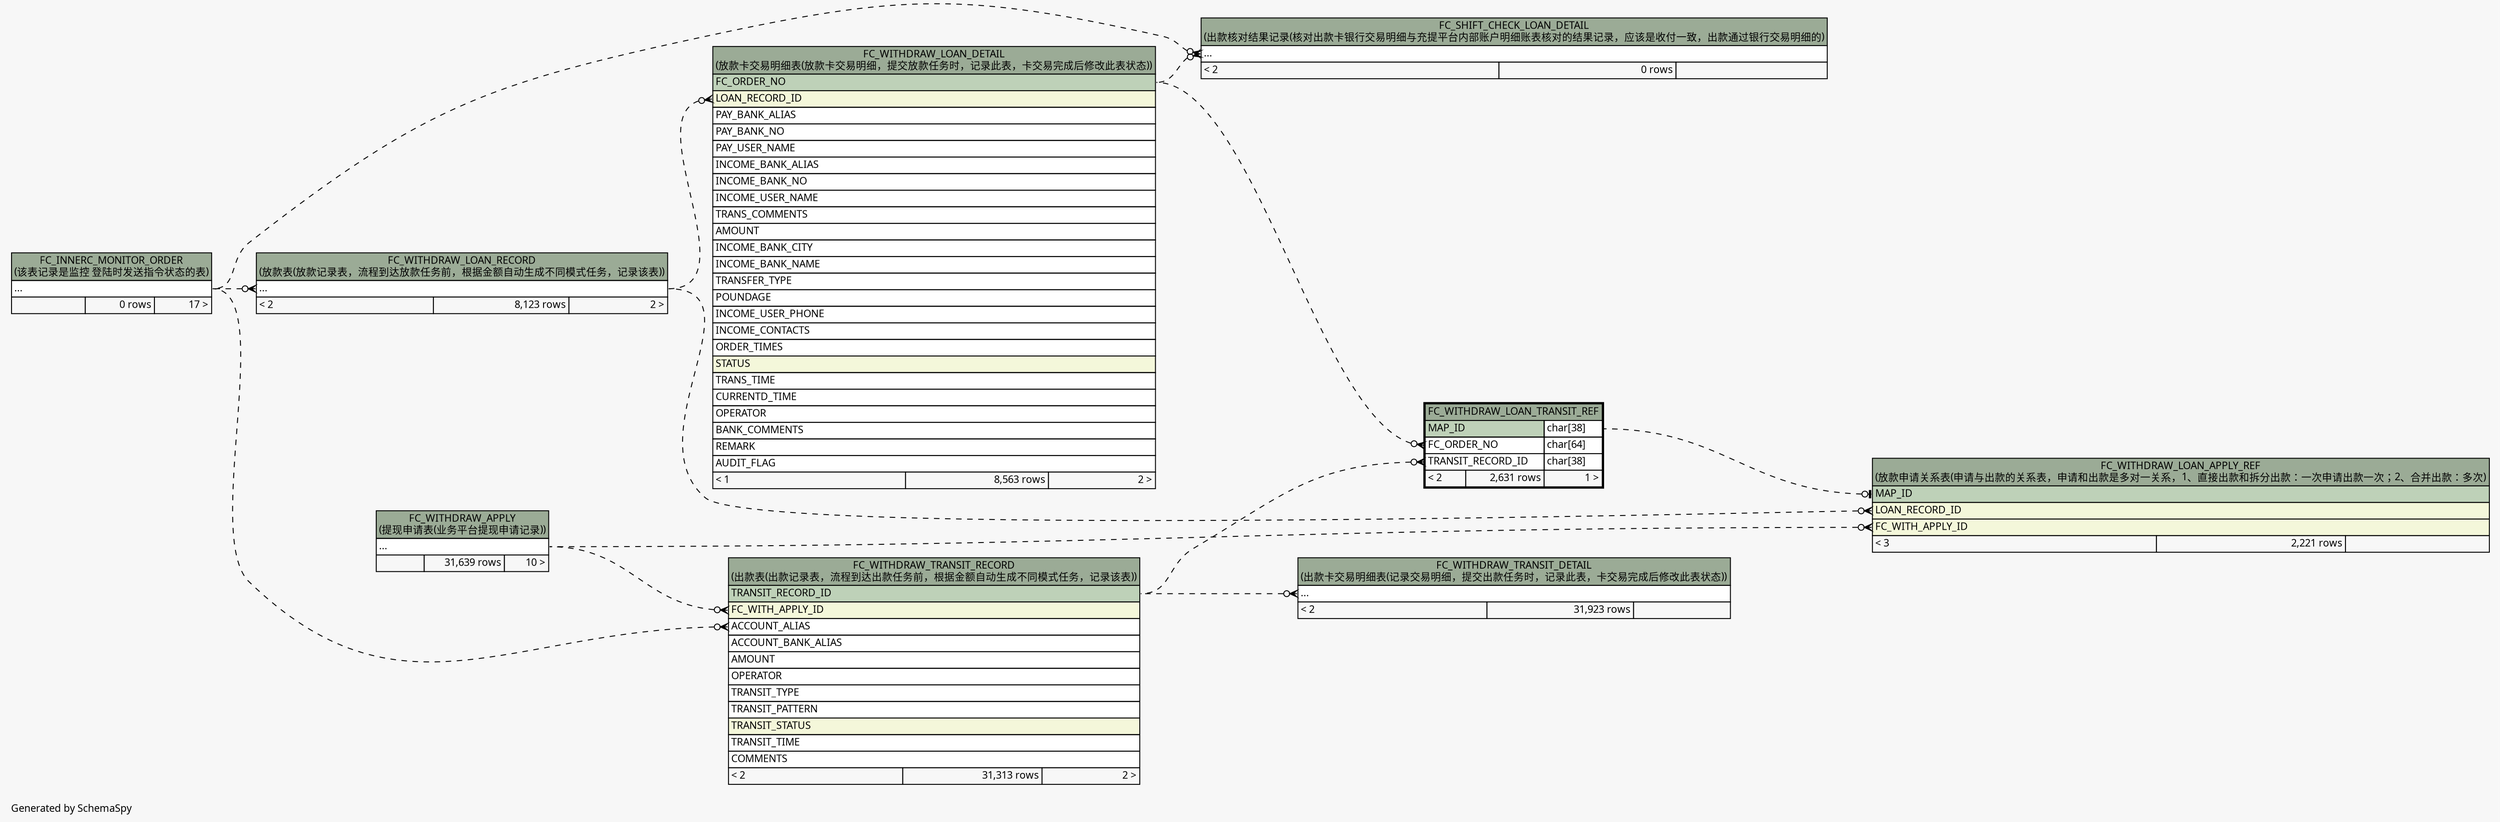 // dot 2.26.0 on Linux 2.6.32-504.8.1.el6.x86_64
// SchemaSpy rev Unknown
digraph "impliedTwoDegreesRelationshipsDiagram" {
  graph [
    rankdir="RL"
    bgcolor="#f7f7f7"
    label="\nGenerated by SchemaSpy"
    labeljust="l"
    nodesep="0.18"
    ranksep="0.46"
    fontname="Microsoft YaHei"
    fontsize="11"
  ];
  node [
    fontname="Microsoft YaHei"
    fontsize="11"
    shape="plaintext"
  ];
  edge [
    arrowsize="0.8"
  ];
  "FC_SHIFT_CHECK_LOAN_DETAIL":"elipses":w -> "FC_INNERC_MONITOR_ORDER":"elipses":e [arrowhead=none dir=back arrowtail=crowodot style=dashed];
  "FC_SHIFT_CHECK_LOAN_DETAIL":"elipses":w -> "FC_WITHDRAW_LOAN_DETAIL":"FC_ORDER_NO":e [arrowhead=none dir=back arrowtail=crowodot style=dashed];
  "FC_WITHDRAW_LOAN_APPLY_REF":"FC_WITH_APPLY_ID":w -> "FC_WITHDRAW_APPLY":"elipses":e [arrowhead=none dir=back arrowtail=crowodot style=dashed];
  "FC_WITHDRAW_LOAN_APPLY_REF":"LOAN_RECORD_ID":w -> "FC_WITHDRAW_LOAN_RECORD":"elipses":e [arrowhead=none dir=back arrowtail=crowodot style=dashed];
  "FC_WITHDRAW_LOAN_APPLY_REF":"MAP_ID":w -> "FC_WITHDRAW_LOAN_TRANSIT_REF":"MAP_ID.type":e [arrowhead=none dir=back arrowtail=teeodot style=dashed];
  "FC_WITHDRAW_LOAN_DETAIL":"LOAN_RECORD_ID":w -> "FC_WITHDRAW_LOAN_RECORD":"elipses":e [arrowhead=none dir=back arrowtail=crowodot style=dashed];
  "FC_WITHDRAW_LOAN_RECORD":"elipses":w -> "FC_INNERC_MONITOR_ORDER":"elipses":e [arrowhead=none dir=back arrowtail=crowodot style=dashed];
  "FC_WITHDRAW_LOAN_TRANSIT_REF":"FC_ORDER_NO":w -> "FC_WITHDRAW_LOAN_DETAIL":"FC_ORDER_NO":e [arrowhead=none dir=back arrowtail=crowodot style=dashed];
  "FC_WITHDRAW_LOAN_TRANSIT_REF":"TRANSIT_RECORD_ID":w -> "FC_WITHDRAW_TRANSIT_RECORD":"TRANSIT_RECORD_ID":e [arrowhead=none dir=back arrowtail=crowodot style=dashed];
  "FC_WITHDRAW_TRANSIT_DETAIL":"elipses":w -> "FC_WITHDRAW_TRANSIT_RECORD":"TRANSIT_RECORD_ID":e [arrowhead=none dir=back arrowtail=crowodot style=dashed];
  "FC_WITHDRAW_TRANSIT_RECORD":"ACCOUNT_ALIAS":w -> "FC_INNERC_MONITOR_ORDER":"elipses":e [arrowhead=none dir=back arrowtail=crowodot style=dashed];
  "FC_WITHDRAW_TRANSIT_RECORD":"FC_WITH_APPLY_ID":w -> "FC_WITHDRAW_APPLY":"elipses":e [arrowhead=none dir=back arrowtail=crowodot style=dashed];
  "FC_INNERC_MONITOR_ORDER" [
    label=<
    <TABLE BORDER="0" CELLBORDER="1" CELLSPACING="0" BGCOLOR="#ffffff">
      <TR><TD COLSPAN="3" BGCOLOR="#9bab96" ALIGN="CENTER">FC_INNERC_MONITOR_ORDER<br/>(该表记录是监控 登陆时发送指令状态的表)</TD></TR>
      <TR><TD PORT="elipses" COLSPAN="3" ALIGN="LEFT">...</TD></TR>
      <TR><TD ALIGN="LEFT" BGCOLOR="#f7f7f7">  </TD><TD ALIGN="RIGHT" BGCOLOR="#f7f7f7">0 rows</TD><TD ALIGN="RIGHT" BGCOLOR="#f7f7f7">17 &gt;</TD></TR>
    </TABLE>>
    URL="FC_INNERC_MONITOR_ORDER.html"
    tooltip="FC_INNERC_MONITOR_ORDER"
  ];
  "FC_SHIFT_CHECK_LOAN_DETAIL" [
    label=<
    <TABLE BORDER="0" CELLBORDER="1" CELLSPACING="0" BGCOLOR="#ffffff">
      <TR><TD COLSPAN="3" BGCOLOR="#9bab96" ALIGN="CENTER">FC_SHIFT_CHECK_LOAN_DETAIL<br/>(出款核对结果记录(核对出款卡银行交易明细与充提平台内部账户明细账表核对的结果记录，应该是收付一致，出款通过银行交易明细的)</TD></TR>
      <TR><TD PORT="elipses" COLSPAN="3" ALIGN="LEFT">...</TD></TR>
      <TR><TD ALIGN="LEFT" BGCOLOR="#f7f7f7">&lt; 2</TD><TD ALIGN="RIGHT" BGCOLOR="#f7f7f7">0 rows</TD><TD ALIGN="RIGHT" BGCOLOR="#f7f7f7">  </TD></TR>
    </TABLE>>
    URL="FC_SHIFT_CHECK_LOAN_DETAIL.html"
    tooltip="FC_SHIFT_CHECK_LOAN_DETAIL"
  ];
  "FC_WITHDRAW_APPLY" [
    label=<
    <TABLE BORDER="0" CELLBORDER="1" CELLSPACING="0" BGCOLOR="#ffffff">
      <TR><TD COLSPAN="3" BGCOLOR="#9bab96" ALIGN="CENTER">FC_WITHDRAW_APPLY<br/>(提现申请表(业务平台提现申请记录))</TD></TR>
      <TR><TD PORT="elipses" COLSPAN="3" ALIGN="LEFT">...</TD></TR>
      <TR><TD ALIGN="LEFT" BGCOLOR="#f7f7f7">  </TD><TD ALIGN="RIGHT" BGCOLOR="#f7f7f7">31,639 rows</TD><TD ALIGN="RIGHT" BGCOLOR="#f7f7f7">10 &gt;</TD></TR>
    </TABLE>>
    URL="FC_WITHDRAW_APPLY.html"
    tooltip="FC_WITHDRAW_APPLY"
  ];
  "FC_WITHDRAW_LOAN_APPLY_REF" [
    label=<
    <TABLE BORDER="0" CELLBORDER="1" CELLSPACING="0" BGCOLOR="#ffffff">
      <TR><TD COLSPAN="3" BGCOLOR="#9bab96" ALIGN="CENTER">FC_WITHDRAW_LOAN_APPLY_REF<br/>(放款申请关系表(申请与出款的关系表，申请和出款是多对一关系，1、直接出款和拆分出款：一次申请出款一次；2、合并出款：多次)</TD></TR>
      <TR><TD PORT="MAP_ID" COLSPAN="3" BGCOLOR="#bed1b8" ALIGN="LEFT">MAP_ID</TD></TR>
      <TR><TD PORT="LOAN_RECORD_ID" COLSPAN="3" BGCOLOR="#f4f7da" ALIGN="LEFT">LOAN_RECORD_ID</TD></TR>
      <TR><TD PORT="FC_WITH_APPLY_ID" COLSPAN="3" BGCOLOR="#f4f7da" ALIGN="LEFT">FC_WITH_APPLY_ID</TD></TR>
      <TR><TD ALIGN="LEFT" BGCOLOR="#f7f7f7">&lt; 3</TD><TD ALIGN="RIGHT" BGCOLOR="#f7f7f7">2,221 rows</TD><TD ALIGN="RIGHT" BGCOLOR="#f7f7f7">  </TD></TR>
    </TABLE>>
    URL="FC_WITHDRAW_LOAN_APPLY_REF.html"
    tooltip="FC_WITHDRAW_LOAN_APPLY_REF"
  ];
  "FC_WITHDRAW_LOAN_DETAIL" [
    label=<
    <TABLE BORDER="0" CELLBORDER="1" CELLSPACING="0" BGCOLOR="#ffffff">
      <TR><TD COLSPAN="3" BGCOLOR="#9bab96" ALIGN="CENTER">FC_WITHDRAW_LOAN_DETAIL<br/>(放款卡交易明细表(放款卡交易明细，提交放款任务时，记录此表，卡交易完成后修改此表状态))</TD></TR>
      <TR><TD PORT="FC_ORDER_NO" COLSPAN="3" BGCOLOR="#bed1b8" ALIGN="LEFT">FC_ORDER_NO</TD></TR>
      <TR><TD PORT="LOAN_RECORD_ID" COLSPAN="3" BGCOLOR="#f4f7da" ALIGN="LEFT">LOAN_RECORD_ID</TD></TR>
      <TR><TD PORT="PAY_BANK_ALIAS" COLSPAN="3" ALIGN="LEFT">PAY_BANK_ALIAS</TD></TR>
      <TR><TD PORT="PAY_BANK_NO" COLSPAN="3" ALIGN="LEFT">PAY_BANK_NO</TD></TR>
      <TR><TD PORT="PAY_USER_NAME" COLSPAN="3" ALIGN="LEFT">PAY_USER_NAME</TD></TR>
      <TR><TD PORT="INCOME_BANK_ALIAS" COLSPAN="3" ALIGN="LEFT">INCOME_BANK_ALIAS</TD></TR>
      <TR><TD PORT="INCOME_BANK_NO" COLSPAN="3" ALIGN="LEFT">INCOME_BANK_NO</TD></TR>
      <TR><TD PORT="INCOME_USER_NAME" COLSPAN="3" ALIGN="LEFT">INCOME_USER_NAME</TD></TR>
      <TR><TD PORT="TRANS_COMMENTS" COLSPAN="3" ALIGN="LEFT">TRANS_COMMENTS</TD></TR>
      <TR><TD PORT="AMOUNT" COLSPAN="3" ALIGN="LEFT">AMOUNT</TD></TR>
      <TR><TD PORT="INCOME_BANK_CITY" COLSPAN="3" ALIGN="LEFT">INCOME_BANK_CITY</TD></TR>
      <TR><TD PORT="INCOME_BANK_NAME" COLSPAN="3" ALIGN="LEFT">INCOME_BANK_NAME</TD></TR>
      <TR><TD PORT="TRANSFER_TYPE" COLSPAN="3" ALIGN="LEFT">TRANSFER_TYPE</TD></TR>
      <TR><TD PORT="POUNDAGE" COLSPAN="3" ALIGN="LEFT">POUNDAGE</TD></TR>
      <TR><TD PORT="INCOME_USER_PHONE" COLSPAN="3" ALIGN="LEFT">INCOME_USER_PHONE</TD></TR>
      <TR><TD PORT="INCOME_CONTACTS" COLSPAN="3" ALIGN="LEFT">INCOME_CONTACTS</TD></TR>
      <TR><TD PORT="ORDER_TIMES" COLSPAN="3" ALIGN="LEFT">ORDER_TIMES</TD></TR>
      <TR><TD PORT="STATUS" COLSPAN="3" BGCOLOR="#f4f7da" ALIGN="LEFT">STATUS</TD></TR>
      <TR><TD PORT="TRANS_TIME" COLSPAN="3" ALIGN="LEFT">TRANS_TIME</TD></TR>
      <TR><TD PORT="CURRENTD_TIME" COLSPAN="3" ALIGN="LEFT">CURRENTD_TIME</TD></TR>
      <TR><TD PORT="OPERATOR" COLSPAN="3" ALIGN="LEFT">OPERATOR</TD></TR>
      <TR><TD PORT="BANK_COMMENTS" COLSPAN="3" ALIGN="LEFT">BANK_COMMENTS</TD></TR>
      <TR><TD PORT="REMARK" COLSPAN="3" ALIGN="LEFT">REMARK</TD></TR>
      <TR><TD PORT="AUDIT_FLAG" COLSPAN="3" ALIGN="LEFT">AUDIT_FLAG</TD></TR>
      <TR><TD ALIGN="LEFT" BGCOLOR="#f7f7f7">&lt; 1</TD><TD ALIGN="RIGHT" BGCOLOR="#f7f7f7">8,563 rows</TD><TD ALIGN="RIGHT" BGCOLOR="#f7f7f7">2 &gt;</TD></TR>
    </TABLE>>
    URL="FC_WITHDRAW_LOAN_DETAIL.html"
    tooltip="FC_WITHDRAW_LOAN_DETAIL"
  ];
  "FC_WITHDRAW_LOAN_RECORD" [
    label=<
    <TABLE BORDER="0" CELLBORDER="1" CELLSPACING="0" BGCOLOR="#ffffff">
      <TR><TD COLSPAN="3" BGCOLOR="#9bab96" ALIGN="CENTER">FC_WITHDRAW_LOAN_RECORD<br/>(放款表(放款记录表，流程到达放款任务前，根据金额自动生成不同模式任务，记录该表))</TD></TR>
      <TR><TD PORT="elipses" COLSPAN="3" ALIGN="LEFT">...</TD></TR>
      <TR><TD ALIGN="LEFT" BGCOLOR="#f7f7f7">&lt; 2</TD><TD ALIGN="RIGHT" BGCOLOR="#f7f7f7">8,123 rows</TD><TD ALIGN="RIGHT" BGCOLOR="#f7f7f7">2 &gt;</TD></TR>
    </TABLE>>
    URL="FC_WITHDRAW_LOAN_RECORD.html"
    tooltip="FC_WITHDRAW_LOAN_RECORD"
  ];
  "FC_WITHDRAW_LOAN_TRANSIT_REF" [
    label=<
    <TABLE BORDER="2" CELLBORDER="1" CELLSPACING="0" BGCOLOR="#ffffff">
      <TR><TD COLSPAN="3" BGCOLOR="#9bab96" ALIGN="CENTER">FC_WITHDRAW_LOAN_TRANSIT_REF</TD></TR>
      <TR><TD PORT="MAP_ID" COLSPAN="2" BGCOLOR="#bed1b8" ALIGN="LEFT">MAP_ID</TD><TD PORT="MAP_ID.type" ALIGN="LEFT">char[38]</TD></TR>
      <TR><TD PORT="FC_ORDER_NO" COLSPAN="2" ALIGN="LEFT">FC_ORDER_NO</TD><TD PORT="FC_ORDER_NO.type" ALIGN="LEFT">char[64]</TD></TR>
      <TR><TD PORT="TRANSIT_RECORD_ID" COLSPAN="2" ALIGN="LEFT">TRANSIT_RECORD_ID</TD><TD PORT="TRANSIT_RECORD_ID.type" ALIGN="LEFT">char[38]</TD></TR>
      <TR><TD ALIGN="LEFT" BGCOLOR="#f7f7f7">&lt; 2</TD><TD ALIGN="RIGHT" BGCOLOR="#f7f7f7">2,631 rows</TD><TD ALIGN="RIGHT" BGCOLOR="#f7f7f7">1 &gt;</TD></TR>
    </TABLE>>
    URL="FC_WITHDRAW_LOAN_TRANSIT_REF.html"
    tooltip="FC_WITHDRAW_LOAN_TRANSIT_REF"
  ];
  "FC_WITHDRAW_TRANSIT_DETAIL" [
    label=<
    <TABLE BORDER="0" CELLBORDER="1" CELLSPACING="0" BGCOLOR="#ffffff">
      <TR><TD COLSPAN="3" BGCOLOR="#9bab96" ALIGN="CENTER">FC_WITHDRAW_TRANSIT_DETAIL<br/>(出款卡交易明细表(记录交易明细，提交出款任务时，记录此表，卡交易完成后修改此表状态))</TD></TR>
      <TR><TD PORT="elipses" COLSPAN="3" ALIGN="LEFT">...</TD></TR>
      <TR><TD ALIGN="LEFT" BGCOLOR="#f7f7f7">&lt; 2</TD><TD ALIGN="RIGHT" BGCOLOR="#f7f7f7">31,923 rows</TD><TD ALIGN="RIGHT" BGCOLOR="#f7f7f7">  </TD></TR>
    </TABLE>>
    URL="FC_WITHDRAW_TRANSIT_DETAIL.html"
    tooltip="FC_WITHDRAW_TRANSIT_DETAIL"
  ];
  "FC_WITHDRAW_TRANSIT_RECORD" [
    label=<
    <TABLE BORDER="0" CELLBORDER="1" CELLSPACING="0" BGCOLOR="#ffffff">
      <TR><TD COLSPAN="3" BGCOLOR="#9bab96" ALIGN="CENTER">FC_WITHDRAW_TRANSIT_RECORD<br/>(出款表(出款记录表，流程到达出款任务前，根据金额自动生成不同模式任务，记录该表))</TD></TR>
      <TR><TD PORT="TRANSIT_RECORD_ID" COLSPAN="3" BGCOLOR="#bed1b8" ALIGN="LEFT">TRANSIT_RECORD_ID</TD></TR>
      <TR><TD PORT="FC_WITH_APPLY_ID" COLSPAN="3" BGCOLOR="#f4f7da" ALIGN="LEFT">FC_WITH_APPLY_ID</TD></TR>
      <TR><TD PORT="ACCOUNT_ALIAS" COLSPAN="3" ALIGN="LEFT">ACCOUNT_ALIAS</TD></TR>
      <TR><TD PORT="ACCOUNT_BANK_ALIAS" COLSPAN="3" ALIGN="LEFT">ACCOUNT_BANK_ALIAS</TD></TR>
      <TR><TD PORT="AMOUNT" COLSPAN="3" ALIGN="LEFT">AMOUNT</TD></TR>
      <TR><TD PORT="OPERATOR" COLSPAN="3" ALIGN="LEFT">OPERATOR</TD></TR>
      <TR><TD PORT="TRANSIT_TYPE" COLSPAN="3" ALIGN="LEFT">TRANSIT_TYPE</TD></TR>
      <TR><TD PORT="TRANSIT_PATTERN" COLSPAN="3" ALIGN="LEFT">TRANSIT_PATTERN</TD></TR>
      <TR><TD PORT="TRANSIT_STATUS" COLSPAN="3" BGCOLOR="#f4f7da" ALIGN="LEFT">TRANSIT_STATUS</TD></TR>
      <TR><TD PORT="TRANSIT_TIME" COLSPAN="3" ALIGN="LEFT">TRANSIT_TIME</TD></TR>
      <TR><TD PORT="COMMENTS" COLSPAN="3" ALIGN="LEFT">COMMENTS</TD></TR>
      <TR><TD ALIGN="LEFT" BGCOLOR="#f7f7f7">&lt; 2</TD><TD ALIGN="RIGHT" BGCOLOR="#f7f7f7">31,313 rows</TD><TD ALIGN="RIGHT" BGCOLOR="#f7f7f7">2 &gt;</TD></TR>
    </TABLE>>
    URL="FC_WITHDRAW_TRANSIT_RECORD.html"
    tooltip="FC_WITHDRAW_TRANSIT_RECORD"
  ];
}
